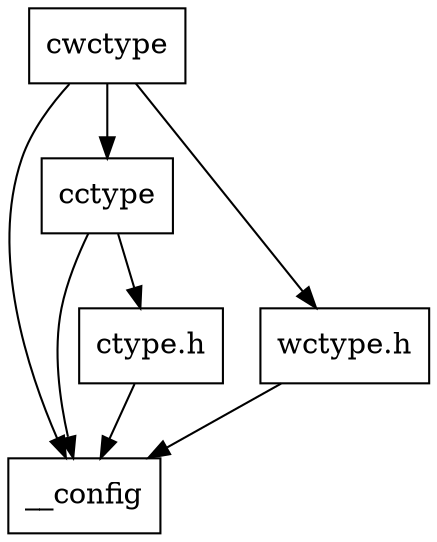 digraph "dependencies" {
  header_1 [ shape="box", label="cwctype"];
  header_2 [ shape="box", label="__config"];
  header_11 [ shape="box", label="cctype"];
  header_12 [ shape="box", label="ctype.h"];
  header_22 [ shape="box", label="wctype.h"];
  header_22 -> header_2;
  header_12 -> header_2;
  header_1 -> header_2;
  header_1 -> header_11;
  header_1 -> header_22;
  header_11 -> header_2;
  header_11 -> header_12;
}